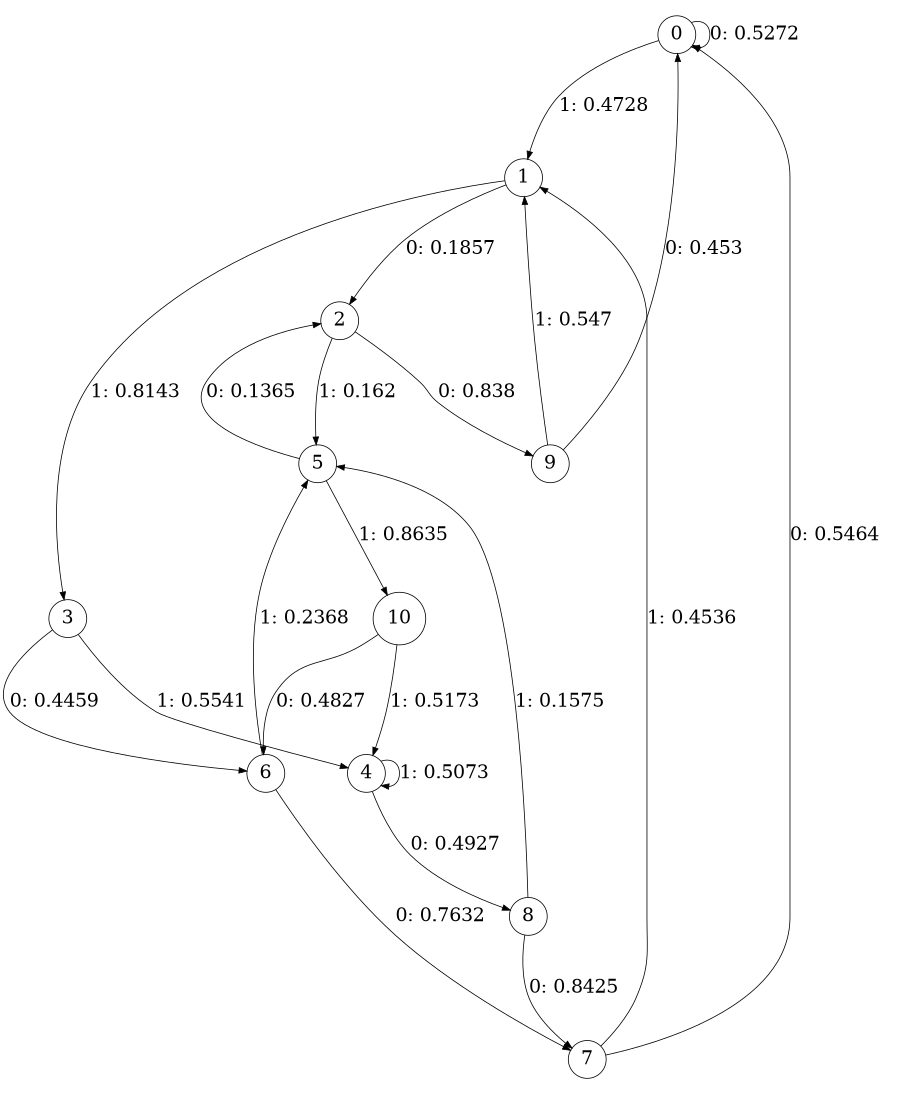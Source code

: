 digraph "ch34randomL4" {
size = "6,8.5";
ratio = "fill";
node [shape = circle];
node [fontsize = 24];
edge [fontsize = 24];
0 -> 0 [label = "0: 0.5272   "];
0 -> 1 [label = "1: 0.4728   "];
1 -> 2 [label = "0: 0.1857   "];
1 -> 3 [label = "1: 0.8143   "];
2 -> 9 [label = "0: 0.838    "];
2 -> 5 [label = "1: 0.162    "];
3 -> 6 [label = "0: 0.4459   "];
3 -> 4 [label = "1: 0.5541   "];
4 -> 8 [label = "0: 0.4927   "];
4 -> 4 [label = "1: 0.5073   "];
5 -> 2 [label = "0: 0.1365   "];
5 -> 10 [label = "1: 0.8635   "];
6 -> 7 [label = "0: 0.7632   "];
6 -> 5 [label = "1: 0.2368   "];
7 -> 0 [label = "0: 0.5464   "];
7 -> 1 [label = "1: 0.4536   "];
8 -> 7 [label = "0: 0.8425   "];
8 -> 5 [label = "1: 0.1575   "];
9 -> 0 [label = "0: 0.453    "];
9 -> 1 [label = "1: 0.547    "];
10 -> 6 [label = "0: 0.4827   "];
10 -> 4 [label = "1: 0.5173   "];
}